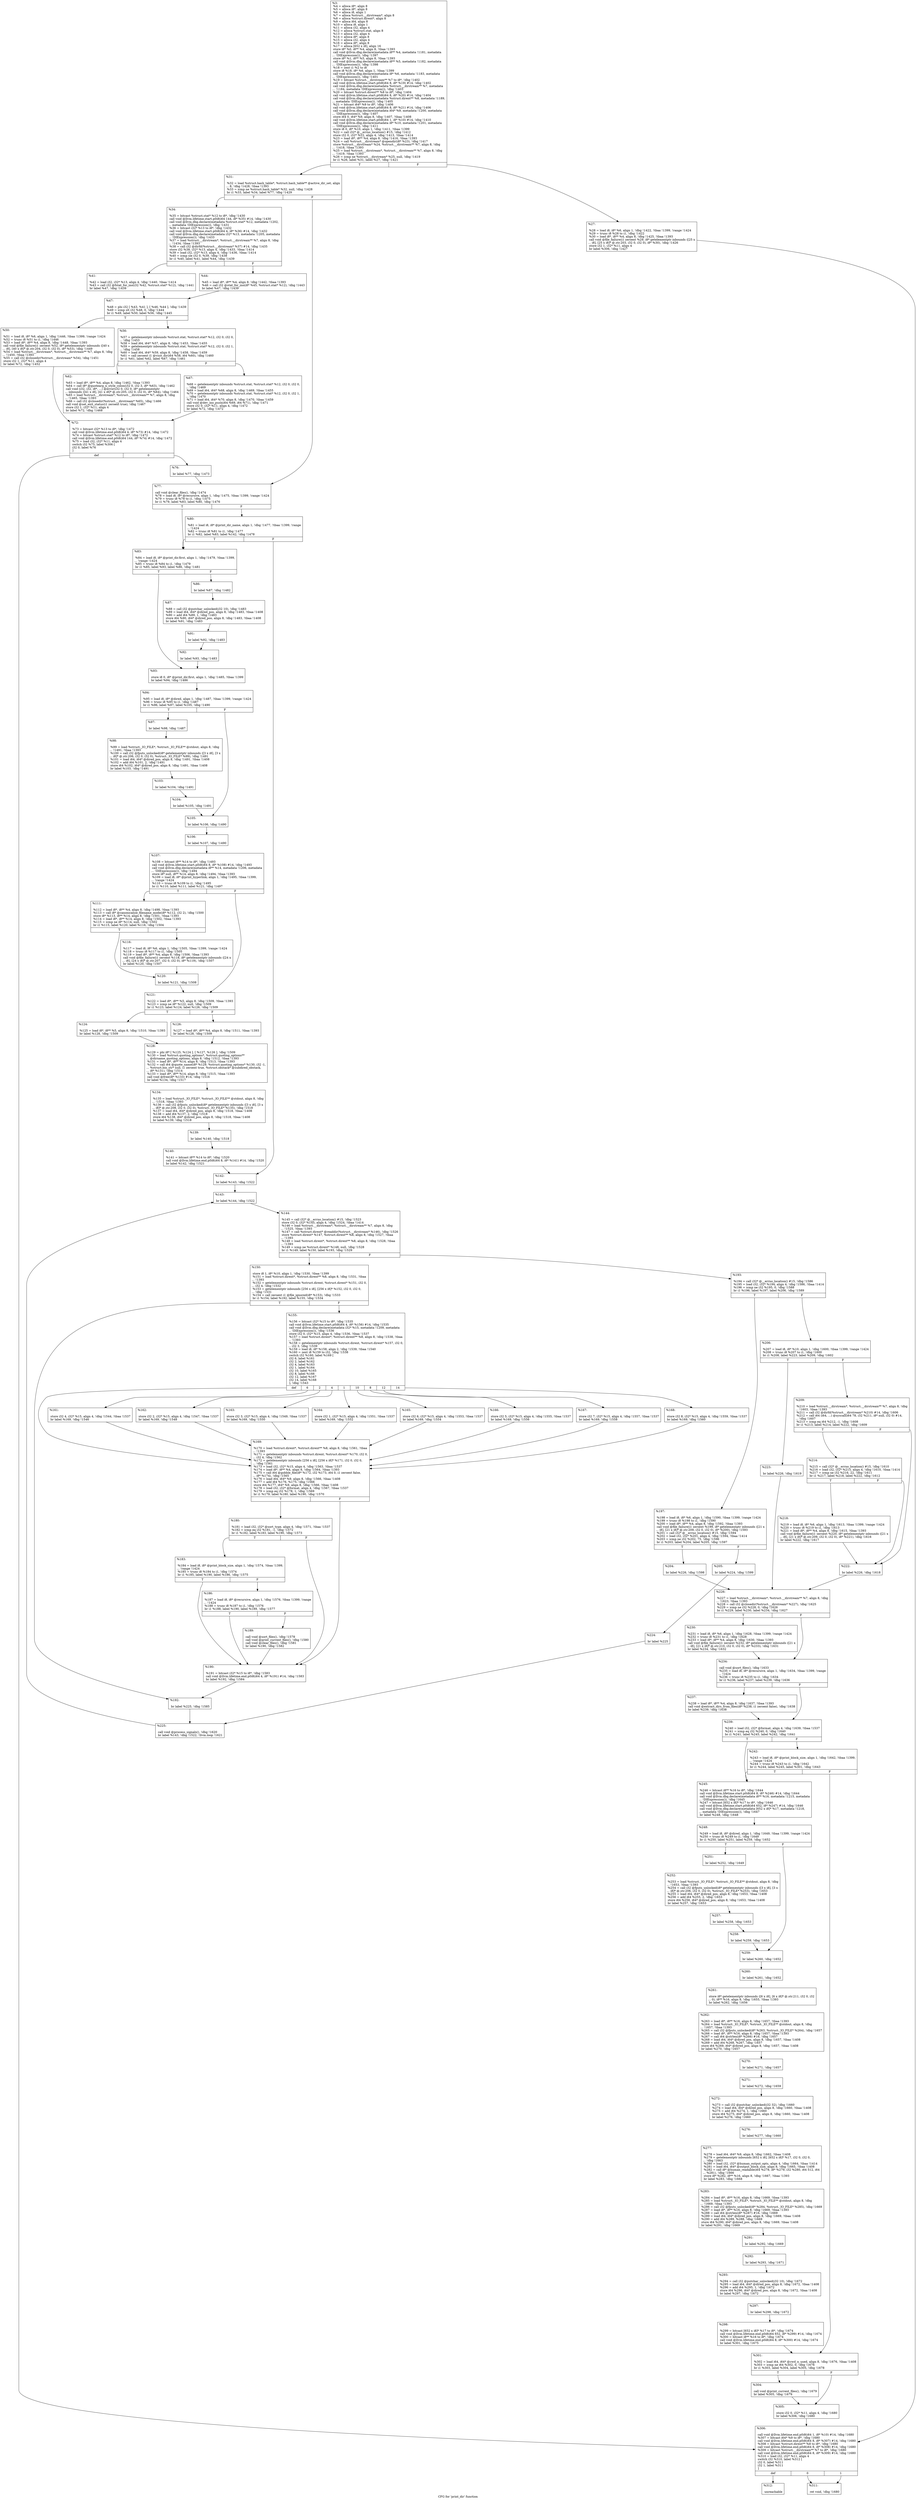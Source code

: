 digraph "CFG for 'print_dir' function" {
	label="CFG for 'print_dir' function";

	Node0x224ec60 [shape=record,label="{%3:\l  %4 = alloca i8*, align 8\l  %5 = alloca i8*, align 8\l  %6 = alloca i8, align 1\l  %7 = alloca %struct.__dirstream*, align 8\l  %8 = alloca %struct.dirent*, align 8\l  %9 = alloca i64, align 8\l  %10 = alloca i8, align 1\l  %11 = alloca i32, align 4\l  %12 = alloca %struct.stat, align 8\l  %13 = alloca i32, align 4\l  %14 = alloca i8*, align 8\l  %15 = alloca i32, align 4\l  %16 = alloca i8*, align 8\l  %17 = alloca [652 x i8], align 16\l  store i8* %0, i8** %4, align 8, !tbaa !1393\l  call void @llvm.dbg.declare(metadata i8** %4, metadata !1181, metadata\l... !DIExpression()), !dbg !1397\l  store i8* %1, i8** %5, align 8, !tbaa !1393\l  call void @llvm.dbg.declare(metadata i8** %5, metadata !1182, metadata\l... !DIExpression()), !dbg !1398\l  %18 = zext i1 %2 to i8\l  store i8 %18, i8* %6, align 1, !tbaa !1399\l  call void @llvm.dbg.declare(metadata i8* %6, metadata !1183, metadata\l... !DIExpression()), !dbg !1401\l  %19 = bitcast %struct.__dirstream** %7 to i8*, !dbg !1402\l  call void @llvm.lifetime.start.p0i8(i64 8, i8* %19) #14, !dbg !1402\l  call void @llvm.dbg.declare(metadata %struct.__dirstream** %7, metadata\l... !1184, metadata !DIExpression()), !dbg !1403\l  %20 = bitcast %struct.dirent** %8 to i8*, !dbg !1404\l  call void @llvm.lifetime.start.p0i8(i64 8, i8* %20) #14, !dbg !1404\l  call void @llvm.dbg.declare(metadata %struct.dirent** %8, metadata !1189,\l... metadata !DIExpression()), !dbg !1405\l  %21 = bitcast i64* %9 to i8*, !dbg !1406\l  call void @llvm.lifetime.start.p0i8(i64 8, i8* %21) #14, !dbg !1406\l  call void @llvm.dbg.declare(metadata i64* %9, metadata !1200, metadata\l... !DIExpression()), !dbg !1407\l  store i64 0, i64* %9, align 8, !dbg !1407, !tbaa !1408\l  call void @llvm.lifetime.start.p0i8(i64 1, i8* %10) #14, !dbg !1410\l  call void @llvm.dbg.declare(metadata i8* %10, metadata !1201, metadata\l... !DIExpression()), !dbg !1411\l  store i8 0, i8* %10, align 1, !dbg !1411, !tbaa !1399\l  %22 = call i32* @__errno_location() #15, !dbg !1412\l  store i32 0, i32* %22, align 4, !dbg !1413, !tbaa !1414\l  %23 = load i8*, i8** %4, align 8, !dbg !1416, !tbaa !1393\l  %24 = call %struct.__dirstream* @opendir(i8* %23), !dbg !1417\l  store %struct.__dirstream* %24, %struct.__dirstream** %7, align 8, !dbg\l... !1418, !tbaa !1393\l  %25 = load %struct.__dirstream*, %struct.__dirstream** %7, align 8, !dbg\l... !1419, !tbaa !1393\l  %26 = icmp ne %struct.__dirstream* %25, null, !dbg !1419\l  br i1 %26, label %31, label %27, !dbg !1421\l|{<s0>T|<s1>F}}"];
	Node0x224ec60:s0 -> Node0x224f8b0;
	Node0x224ec60:s1 -> Node0x224f860;
	Node0x224f860 [shape=record,label="{%27:\l\l  %28 = load i8, i8* %6, align 1, !dbg !1422, !tbaa !1399, !range !1424\l  %29 = trunc i8 %28 to i1, !dbg !1422\l  %30 = load i8*, i8** %4, align 8, !dbg !1425, !tbaa !1393\l  call void @file_failure(i1 zeroext %29, i8* getelementptr inbounds ([25 x\l... i8], [25 x i8]* @.str.203, i32 0, i32 0), i8* %30), !dbg !1426\l  store i32 1, i32* %11, align 4\l  br label %306, !dbg !1427\l}"];
	Node0x224f860 -> Node0x22517a0;
	Node0x224f8b0 [shape=record,label="{%31:\l\l  %32 = load %struct.hash_table*, %struct.hash_table** @active_dir_set, align\l... 8, !dbg !1428, !tbaa !1393\l  %33 = icmp ne %struct.hash_table* %32, null, !dbg !1428\l  br i1 %33, label %34, label %77, !dbg !1429\l|{<s0>T|<s1>F}}"];
	Node0x224f8b0:s0 -> Node0x224f900;
	Node0x224f8b0:s1 -> Node0x224fc20;
	Node0x224f900 [shape=record,label="{%34:\l\l  %35 = bitcast %struct.stat* %12 to i8*, !dbg !1430\l  call void @llvm.lifetime.start.p0i8(i64 144, i8* %35) #14, !dbg !1430\l  call void @llvm.dbg.declare(metadata %struct.stat* %12, metadata !1202,\l... metadata !DIExpression()), !dbg !1431\l  %36 = bitcast i32* %13 to i8*, !dbg !1432\l  call void @llvm.lifetime.start.p0i8(i64 4, i8* %36) #14, !dbg !1432\l  call void @llvm.dbg.declare(metadata i32* %13, metadata !1205, metadata\l... !DIExpression()), !dbg !1433\l  %37 = load %struct.__dirstream*, %struct.__dirstream** %7, align 8, !dbg\l... !1434, !tbaa !1393\l  %38 = call i32 @dirfd(%struct.__dirstream* %37) #14, !dbg !1435\l  store i32 %38, i32* %13, align 4, !dbg !1433, !tbaa !1414\l  %39 = load i32, i32* %13, align 4, !dbg !1436, !tbaa !1414\l  %40 = icmp sle i32 0, %39, !dbg !1438\l  br i1 %40, label %41, label %44, !dbg !1439\l|{<s0>T|<s1>F}}"];
	Node0x224f900:s0 -> Node0x224f950;
	Node0x224f900:s1 -> Node0x224f9a0;
	Node0x224f950 [shape=record,label="{%41:\l\l  %42 = load i32, i32* %13, align 4, !dbg !1440, !tbaa !1414\l  %43 = call i32 @fstat_for_ino(i32 %42, %struct.stat* %12), !dbg !1441\l  br label %47, !dbg !1439\l}"];
	Node0x224f950 -> Node0x224f9f0;
	Node0x224f9a0 [shape=record,label="{%44:\l\l  %45 = load i8*, i8** %4, align 8, !dbg !1442, !tbaa !1393\l  %46 = call i32 @stat_for_ino(i8* %45, %struct.stat* %12), !dbg !1443\l  br label %47, !dbg !1439\l}"];
	Node0x224f9a0 -> Node0x224f9f0;
	Node0x224f9f0 [shape=record,label="{%47:\l\l  %48 = phi i32 [ %43, %41 ], [ %46, %44 ], !dbg !1439\l  %49 = icmp slt i32 %48, 0, !dbg !1444\l  br i1 %49, label %50, label %56, !dbg !1445\l|{<s0>T|<s1>F}}"];
	Node0x224f9f0:s0 -> Node0x224fa40;
	Node0x224f9f0:s1 -> Node0x224fa90;
	Node0x224fa40 [shape=record,label="{%50:\l\l  %51 = load i8, i8* %6, align 1, !dbg !1446, !tbaa !1399, !range !1424\l  %52 = trunc i8 %51 to i1, !dbg !1446\l  %53 = load i8*, i8** %4, align 8, !dbg !1448, !tbaa !1393\l  call void @file_failure(i1 zeroext %52, i8* getelementptr inbounds ([40 x\l... i8], [40 x i8]* @.str.204, i32 0, i32 0), i8* %53), !dbg !1449\l  %54 = load %struct.__dirstream*, %struct.__dirstream** %7, align 8, !dbg\l... !1450, !tbaa !1393\l  %55 = call i32 @closedir(%struct.__dirstream* %54), !dbg !1451\l  store i32 1, i32* %11, align 4\l  br label %72, !dbg !1452\l}"];
	Node0x224fa40 -> Node0x224fb80;
	Node0x224fa90 [shape=record,label="{%56:\l\l  %57 = getelementptr inbounds %struct.stat, %struct.stat* %12, i32 0, i32 0,\l... !dbg !1453\l  %58 = load i64, i64* %57, align 8, !dbg !1453, !tbaa !1455\l  %59 = getelementptr inbounds %struct.stat, %struct.stat* %12, i32 0, i32 1,\l... !dbg !1458\l  %60 = load i64, i64* %59, align 8, !dbg !1458, !tbaa !1459\l  %61 = call zeroext i1 @visit_dir(i64 %58, i64 %60), !dbg !1460\l  br i1 %61, label %62, label %67, !dbg !1461\l|{<s0>T|<s1>F}}"];
	Node0x224fa90:s0 -> Node0x224fae0;
	Node0x224fa90:s1 -> Node0x224fb30;
	Node0x224fae0 [shape=record,label="{%62:\l\l  %63 = load i8*, i8** %4, align 8, !dbg !1462, !tbaa !1393\l  %64 = call i8* @quotearg_n_style_colon(i32 0, i32 3, i8* %63), !dbg !1462\l  call void (i32, i32, i8*, ...) @error(i32 0, i32 0, i8* getelementptr\l... inbounds ([41 x i8], [41 x i8]* @.str.205, i32 0, i32 0), i8* %64), !dbg !1464\l  %65 = load %struct.__dirstream*, %struct.__dirstream** %7, align 8, !dbg\l... !1465, !tbaa !1393\l  %66 = call i32 @closedir(%struct.__dirstream* %65), !dbg !1466\l  call void @set_exit_status(i1 zeroext true), !dbg !1467\l  store i32 1, i32* %11, align 4\l  br label %72, !dbg !1468\l}"];
	Node0x224fae0 -> Node0x224fb80;
	Node0x224fb30 [shape=record,label="{%67:\l\l  %68 = getelementptr inbounds %struct.stat, %struct.stat* %12, i32 0, i32 0,\l... !dbg !1469\l  %69 = load i64, i64* %68, align 8, !dbg !1469, !tbaa !1455\l  %70 = getelementptr inbounds %struct.stat, %struct.stat* %12, i32 0, i32 1,\l... !dbg !1470\l  %71 = load i64, i64* %70, align 8, !dbg !1470, !tbaa !1459\l  call void @dev_ino_push(i64 %69, i64 %71), !dbg !1471\l  store i32 0, i32* %11, align 4, !dbg !1472\l  br label %72, !dbg !1472\l}"];
	Node0x224fb30 -> Node0x224fb80;
	Node0x224fb80 [shape=record,label="{%72:\l\l  %73 = bitcast i32* %13 to i8*, !dbg !1472\l  call void @llvm.lifetime.end.p0i8(i64 4, i8* %73) #14, !dbg !1472\l  %74 = bitcast %struct.stat* %12 to i8*, !dbg !1472\l  call void @llvm.lifetime.end.p0i8(i64 144, i8* %74) #14, !dbg !1472\l  %75 = load i32, i32* %11, align 4\l  switch i32 %75, label %306 [\l    i32 0, label %76\l  ]\l|{<s0>def|<s1>0}}"];
	Node0x224fb80:s0 -> Node0x22517a0;
	Node0x224fb80:s1 -> Node0x224fbd0;
	Node0x224fbd0 [shape=record,label="{%76:\l\l  br label %77, !dbg !1473\l}"];
	Node0x224fbd0 -> Node0x224fc20;
	Node0x224fc20 [shape=record,label="{%77:\l\l  call void @clear_files(), !dbg !1474\l  %78 = load i8, i8* @recursive, align 1, !dbg !1475, !tbaa !1399, !range !1424\l  %79 = trunc i8 %78 to i1, !dbg !1475\l  br i1 %79, label %83, label %80, !dbg !1476\l|{<s0>T|<s1>F}}"];
	Node0x224fc20:s0 -> Node0x224fcc0;
	Node0x224fc20:s1 -> Node0x224fc70;
	Node0x224fc70 [shape=record,label="{%80:\l\l  %81 = load i8, i8* @print_dir_name, align 1, !dbg !1477, !tbaa !1399, !range\l... !1424\l  %82 = trunc i8 %81 to i1, !dbg !1477\l  br i1 %82, label %83, label %142, !dbg !1478\l|{<s0>T|<s1>F}}"];
	Node0x224fc70:s0 -> Node0x224fcc0;
	Node0x224fc70:s1 -> Node0x2250440;
	Node0x224fcc0 [shape=record,label="{%83:\l\l  %84 = load i8, i8* @print_dir.first, align 1, !dbg !1479, !tbaa !1399,\l... !range !1424\l  %85 = trunc i8 %84 to i1, !dbg !1479\l  br i1 %85, label %93, label %86, !dbg !1481\l|{<s0>T|<s1>F}}"];
	Node0x224fcc0:s0 -> Node0x224fe50;
	Node0x224fcc0:s1 -> Node0x224fd10;
	Node0x224fd10 [shape=record,label="{%86:\l\l  br label %87, !dbg !1482\l}"];
	Node0x224fd10 -> Node0x224fd60;
	Node0x224fd60 [shape=record,label="{%87:\l\l  %88 = call i32 @putchar_unlocked(i32 10), !dbg !1483\l  %89 = load i64, i64* @dired_pos, align 8, !dbg !1483, !tbaa !1408\l  %90 = add i64 %89, 1, !dbg !1483\l  store i64 %90, i64* @dired_pos, align 8, !dbg !1483, !tbaa !1408\l  br label %91, !dbg !1483\l}"];
	Node0x224fd60 -> Node0x224fdb0;
	Node0x224fdb0 [shape=record,label="{%91:\l\l  br label %92, !dbg !1483\l}"];
	Node0x224fdb0 -> Node0x224fe00;
	Node0x224fe00 [shape=record,label="{%92:\l\l  br label %93, !dbg !1483\l}"];
	Node0x224fe00 -> Node0x224fe50;
	Node0x224fe50 [shape=record,label="{%93:\l\l  store i8 0, i8* @print_dir.first, align 1, !dbg !1485, !tbaa !1399\l  br label %94, !dbg !1486\l}"];
	Node0x224fe50 -> Node0x224fea0;
	Node0x224fea0 [shape=record,label="{%94:\l\l  %95 = load i8, i8* @dired, align 1, !dbg !1487, !tbaa !1399, !range !1424\l  %96 = trunc i8 %95 to i1, !dbg !1487\l  br i1 %96, label %97, label %105, !dbg !1490\l|{<s0>T|<s1>F}}"];
	Node0x224fea0:s0 -> Node0x224fef0;
	Node0x224fea0:s1 -> Node0x2250030;
	Node0x224fef0 [shape=record,label="{%97:\l\l  br label %98, !dbg !1487\l}"];
	Node0x224fef0 -> Node0x224ff40;
	Node0x224ff40 [shape=record,label="{%98:\l\l  %99 = load %struct._IO_FILE*, %struct._IO_FILE** @stdout, align 8, !dbg\l... !1491, !tbaa !1393\l  %100 = call i32 @fputs_unlocked(i8* getelementptr inbounds ([3 x i8], [3 x\l... i8]* @.str.206, i32 0, i32 0), %struct._IO_FILE* %99), !dbg !1491\l  %101 = load i64, i64* @dired_pos, align 8, !dbg !1491, !tbaa !1408\l  %102 = add i64 %101, 2, !dbg !1491\l  store i64 %102, i64* @dired_pos, align 8, !dbg !1491, !tbaa !1408\l  br label %103, !dbg !1491\l}"];
	Node0x224ff40 -> Node0x224ff90;
	Node0x224ff90 [shape=record,label="{%103:\l\l  br label %104, !dbg !1491\l}"];
	Node0x224ff90 -> Node0x224ffe0;
	Node0x224ffe0 [shape=record,label="{%104:\l\l  br label %105, !dbg !1491\l}"];
	Node0x224ffe0 -> Node0x2250030;
	Node0x2250030 [shape=record,label="{%105:\l\l  br label %106, !dbg !1490\l}"];
	Node0x2250030 -> Node0x2250080;
	Node0x2250080 [shape=record,label="{%106:\l\l  br label %107, !dbg !1490\l}"];
	Node0x2250080 -> Node0x22500d0;
	Node0x22500d0 [shape=record,label="{%107:\l\l  %108 = bitcast i8** %14 to i8*, !dbg !1493\l  call void @llvm.lifetime.start.p0i8(i64 8, i8* %108) #14, !dbg !1493\l  call void @llvm.dbg.declare(metadata i8** %14, metadata !1206, metadata\l... !DIExpression()), !dbg !1494\l  store i8* null, i8** %14, align 8, !dbg !1494, !tbaa !1393\l  %109 = load i8, i8* @print_hyperlink, align 1, !dbg !1495, !tbaa !1399,\l... !range !1424\l  %110 = trunc i8 %109 to i1, !dbg !1495\l  br i1 %110, label %111, label %121, !dbg !1497\l|{<s0>T|<s1>F}}"];
	Node0x22500d0:s0 -> Node0x2250120;
	Node0x22500d0:s1 -> Node0x2250210;
	Node0x2250120 [shape=record,label="{%111:\l\l  %112 = load i8*, i8** %4, align 8, !dbg !1498, !tbaa !1393\l  %113 = call i8* @canonicalize_filename_mode(i8* %112, i32 2), !dbg !1500\l  store i8* %113, i8** %14, align 8, !dbg !1501, !tbaa !1393\l  %114 = load i8*, i8** %14, align 8, !dbg !1502, !tbaa !1393\l  %115 = icmp ne i8* %114, null, !dbg !1502\l  br i1 %115, label %120, label %116, !dbg !1504\l|{<s0>T|<s1>F}}"];
	Node0x2250120:s0 -> Node0x22501c0;
	Node0x2250120:s1 -> Node0x2250170;
	Node0x2250170 [shape=record,label="{%116:\l\l  %117 = load i8, i8* %6, align 1, !dbg !1505, !tbaa !1399, !range !1424\l  %118 = trunc i8 %117 to i1, !dbg !1505\l  %119 = load i8*, i8** %4, align 8, !dbg !1506, !tbaa !1393\l  call void @file_failure(i1 zeroext %118, i8* getelementptr inbounds ([24 x\l... i8], [24 x i8]* @.str.207, i32 0, i32 0), i8* %119), !dbg !1507\l  br label %120, !dbg !1507\l}"];
	Node0x2250170 -> Node0x22501c0;
	Node0x22501c0 [shape=record,label="{%120:\l\l  br label %121, !dbg !1508\l}"];
	Node0x22501c0 -> Node0x2250210;
	Node0x2250210 [shape=record,label="{%121:\l\l  %122 = load i8*, i8** %5, align 8, !dbg !1509, !tbaa !1393\l  %123 = icmp ne i8* %122, null, !dbg !1509\l  br i1 %123, label %124, label %126, !dbg !1509\l|{<s0>T|<s1>F}}"];
	Node0x2250210:s0 -> Node0x2250260;
	Node0x2250210:s1 -> Node0x22502b0;
	Node0x2250260 [shape=record,label="{%124:\l\l  %125 = load i8*, i8** %5, align 8, !dbg !1510, !tbaa !1393\l  br label %128, !dbg !1509\l}"];
	Node0x2250260 -> Node0x2250300;
	Node0x22502b0 [shape=record,label="{%126:\l\l  %127 = load i8*, i8** %4, align 8, !dbg !1511, !tbaa !1393\l  br label %128, !dbg !1509\l}"];
	Node0x22502b0 -> Node0x2250300;
	Node0x2250300 [shape=record,label="{%128:\l\l  %129 = phi i8* [ %125, %124 ], [ %127, %126 ], !dbg !1509\l  %130 = load %struct.quoting_options*, %struct.quoting_options**\l... @dirname_quoting_options, align 8, !dbg !1512, !tbaa !1393\l  %131 = load i8*, i8** %14, align 8, !dbg !1513, !tbaa !1393\l  %132 = call i64 @quote_name(i8* %129, %struct.quoting_options* %130, i32 -1,\l... %struct.bin_str* null, i1 zeroext true, %struct.obstack* @subdired_obstack,\l... i8* %131), !dbg !1514\l  %133 = load i8*, i8** %14, align 8, !dbg !1515, !tbaa !1393\l  call void @free(i8* %133) #14, !dbg !1516\l  br label %134, !dbg !1517\l}"];
	Node0x2250300 -> Node0x2250350;
	Node0x2250350 [shape=record,label="{%134:\l\l  %135 = load %struct._IO_FILE*, %struct._IO_FILE** @stdout, align 8, !dbg\l... !1518, !tbaa !1393\l  %136 = call i32 @fputs_unlocked(i8* getelementptr inbounds ([3 x i8], [3 x\l... i8]* @.str.208, i32 0, i32 0), %struct._IO_FILE* %135), !dbg !1518\l  %137 = load i64, i64* @dired_pos, align 8, !dbg !1518, !tbaa !1408\l  %138 = add i64 %137, 2, !dbg !1518\l  store i64 %138, i64* @dired_pos, align 8, !dbg !1518, !tbaa !1408\l  br label %139, !dbg !1518\l}"];
	Node0x2250350 -> Node0x22503a0;
	Node0x22503a0 [shape=record,label="{%139:\l\l  br label %140, !dbg !1518\l}"];
	Node0x22503a0 -> Node0x22503f0;
	Node0x22503f0 [shape=record,label="{%140:\l\l  %141 = bitcast i8** %14 to i8*, !dbg !1520\l  call void @llvm.lifetime.end.p0i8(i64 8, i8* %141) #14, !dbg !1520\l  br label %142, !dbg !1521\l}"];
	Node0x22503f0 -> Node0x2250440;
	Node0x2250440 [shape=record,label="{%142:\l\l  br label %143, !dbg !1522\l}"];
	Node0x2250440 -> Node0x2250490;
	Node0x2250490 [shape=record,label="{%143:\l\l  br label %144, !dbg !1522\l}"];
	Node0x2250490 -> Node0x22504e0;
	Node0x22504e0 [shape=record,label="{%144:\l\l  %145 = call i32* @__errno_location() #15, !dbg !1523\l  store i32 0, i32* %145, align 4, !dbg !1524, !tbaa !1414\l  %146 = load %struct.__dirstream*, %struct.__dirstream** %7, align 8, !dbg\l... !1525, !tbaa !1393\l  %147 = call %struct.dirent* @readdir(%struct.__dirstream* %146), !dbg !1526\l  store %struct.dirent* %147, %struct.dirent** %8, align 8, !dbg !1527, !tbaa\l... !1393\l  %148 = load %struct.dirent*, %struct.dirent** %8, align 8, !dbg !1528, !tbaa\l... !1393\l  %149 = icmp ne %struct.dirent* %148, null, !dbg !1528\l  br i1 %149, label %150, label %193, !dbg !1529\l|{<s0>T|<s1>F}}"];
	Node0x22504e0:s0 -> Node0x2250530;
	Node0x22504e0:s1 -> Node0x2250a80;
	Node0x2250530 [shape=record,label="{%150:\l\l  store i8 1, i8* %10, align 1, !dbg !1530, !tbaa !1399\l  %151 = load %struct.dirent*, %struct.dirent** %8, align 8, !dbg !1531, !tbaa\l... !1393\l  %152 = getelementptr inbounds %struct.dirent, %struct.dirent* %151, i32 0,\l... i32 4, !dbg !1532\l  %153 = getelementptr inbounds [256 x i8], [256 x i8]* %152, i32 0, i32 0,\l... !dbg !1531\l  %154 = call zeroext i1 @file_ignored(i8* %153), !dbg !1533\l  br i1 %154, label %192, label %155, !dbg !1534\l|{<s0>T|<s1>F}}"];
	Node0x2250530:s0 -> Node0x2250a30;
	Node0x2250530:s1 -> Node0x2250580;
	Node0x2250580 [shape=record,label="{%155:\l\l  %156 = bitcast i32* %15 to i8*, !dbg !1535\l  call void @llvm.lifetime.start.p0i8(i64 4, i8* %156) #14, !dbg !1535\l  call void @llvm.dbg.declare(metadata i32* %15, metadata !1209, metadata\l... !DIExpression()), !dbg !1536\l  store i32 0, i32* %15, align 4, !dbg !1536, !tbaa !1537\l  %157 = load %struct.dirent*, %struct.dirent** %8, align 8, !dbg !1538, !tbaa\l... !1393\l  %158 = getelementptr inbounds %struct.dirent, %struct.dirent* %157, i32 0,\l... i32 3, !dbg !1539\l  %159 = load i8, i8* %158, align 2, !dbg !1539, !tbaa !1540\l  %160 = zext i8 %159 to i32, !dbg !1538\l  switch i32 %160, label %169 [\l    i32 6, label %161\l    i32 2, label %162\l    i32 4, label %163\l    i32 1, label %164\l    i32 10, label %165\l    i32 8, label %166\l    i32 12, label %167\l    i32 14, label %168\l  ], !dbg !1543\l|{<s0>def|<s1>6|<s2>2|<s3>4|<s4>1|<s5>10|<s6>8|<s7>12|<s8>14}}"];
	Node0x2250580:s0 -> Node0x2250850;
	Node0x2250580:s1 -> Node0x22505d0;
	Node0x2250580:s2 -> Node0x2250620;
	Node0x2250580:s3 -> Node0x2250670;
	Node0x2250580:s4 -> Node0x22506c0;
	Node0x2250580:s5 -> Node0x2250710;
	Node0x2250580:s6 -> Node0x2250760;
	Node0x2250580:s7 -> Node0x22507b0;
	Node0x2250580:s8 -> Node0x2250800;
	Node0x22505d0 [shape=record,label="{%161:\l\l  store i32 4, i32* %15, align 4, !dbg !1544, !tbaa !1537\l  br label %169, !dbg !1546\l}"];
	Node0x22505d0 -> Node0x2250850;
	Node0x2250620 [shape=record,label="{%162:\l\l  store i32 2, i32* %15, align 4, !dbg !1547, !tbaa !1537\l  br label %169, !dbg !1548\l}"];
	Node0x2250620 -> Node0x2250850;
	Node0x2250670 [shape=record,label="{%163:\l\l  store i32 3, i32* %15, align 4, !dbg !1549, !tbaa !1537\l  br label %169, !dbg !1550\l}"];
	Node0x2250670 -> Node0x2250850;
	Node0x22506c0 [shape=record,label="{%164:\l\l  store i32 1, i32* %15, align 4, !dbg !1551, !tbaa !1537\l  br label %169, !dbg !1552\l}"];
	Node0x22506c0 -> Node0x2250850;
	Node0x2250710 [shape=record,label="{%165:\l\l  store i32 6, i32* %15, align 4, !dbg !1553, !tbaa !1537\l  br label %169, !dbg !1554\l}"];
	Node0x2250710 -> Node0x2250850;
	Node0x2250760 [shape=record,label="{%166:\l\l  store i32 5, i32* %15, align 4, !dbg !1555, !tbaa !1537\l  br label %169, !dbg !1556\l}"];
	Node0x2250760 -> Node0x2250850;
	Node0x22507b0 [shape=record,label="{%167:\l\l  store i32 7, i32* %15, align 4, !dbg !1557, !tbaa !1537\l  br label %169, !dbg !1558\l}"];
	Node0x22507b0 -> Node0x2250850;
	Node0x2250800 [shape=record,label="{%168:\l\l  store i32 8, i32* %15, align 4, !dbg !1559, !tbaa !1537\l  br label %169, !dbg !1560\l}"];
	Node0x2250800 -> Node0x2250850;
	Node0x2250850 [shape=record,label="{%169:\l\l  %170 = load %struct.dirent*, %struct.dirent** %8, align 8, !dbg !1561, !tbaa\l... !1393\l  %171 = getelementptr inbounds %struct.dirent, %struct.dirent* %170, i32 0,\l... i32 4, !dbg !1562\l  %172 = getelementptr inbounds [256 x i8], [256 x i8]* %171, i32 0, i32 0,\l... !dbg !1561\l  %173 = load i32, i32* %15, align 4, !dbg !1563, !tbaa !1537\l  %174 = load i8*, i8** %4, align 8, !dbg !1564, !tbaa !1393\l  %175 = call i64 @gobble_file(i8* %172, i32 %173, i64 0, i1 zeroext false,\l... i8* %174), !dbg !1565\l  %176 = load i64, i64* %9, align 8, !dbg !1566, !tbaa !1408\l  %177 = add i64 %176, %175, !dbg !1566\l  store i64 %177, i64* %9, align 8, !dbg !1566, !tbaa !1408\l  %178 = load i32, i32* @format, align 4, !dbg !1567, !tbaa !1537\l  %179 = icmp eq i32 %178, 1, !dbg !1569\l  br i1 %179, label %180, label %190, !dbg !1570\l|{<s0>T|<s1>F}}"];
	Node0x2250850:s0 -> Node0x22508a0;
	Node0x2250850:s1 -> Node0x22509e0;
	Node0x22508a0 [shape=record,label="{%180:\l\l  %181 = load i32, i32* @sort_type, align 4, !dbg !1571, !tbaa !1537\l  %182 = icmp eq i32 %181, -1, !dbg !1572\l  br i1 %182, label %183, label %190, !dbg !1573\l|{<s0>T|<s1>F}}"];
	Node0x22508a0:s0 -> Node0x22508f0;
	Node0x22508a0:s1 -> Node0x22509e0;
	Node0x22508f0 [shape=record,label="{%183:\l\l  %184 = load i8, i8* @print_block_size, align 1, !dbg !1574, !tbaa !1399,\l... !range !1424\l  %185 = trunc i8 %184 to i1, !dbg !1574\l  br i1 %185, label %190, label %186, !dbg !1575\l|{<s0>T|<s1>F}}"];
	Node0x22508f0:s0 -> Node0x22509e0;
	Node0x22508f0:s1 -> Node0x2250940;
	Node0x2250940 [shape=record,label="{%186:\l\l  %187 = load i8, i8* @recursive, align 1, !dbg !1576, !tbaa !1399, !range\l... !1424\l  %188 = trunc i8 %187 to i1, !dbg !1576\l  br i1 %188, label %190, label %189, !dbg !1577\l|{<s0>T|<s1>F}}"];
	Node0x2250940:s0 -> Node0x22509e0;
	Node0x2250940:s1 -> Node0x2250990;
	Node0x2250990 [shape=record,label="{%189:\l\l  call void @sort_files(), !dbg !1578\l  call void @print_current_files(), !dbg !1580\l  call void @clear_files(), !dbg !1581\l  br label %190, !dbg !1582\l}"];
	Node0x2250990 -> Node0x22509e0;
	Node0x22509e0 [shape=record,label="{%190:\l\l  %191 = bitcast i32* %15 to i8*, !dbg !1583\l  call void @llvm.lifetime.end.p0i8(i64 4, i8* %191) #14, !dbg !1583\l  br label %192, !dbg !1584\l}"];
	Node0x22509e0 -> Node0x2250a30;
	Node0x2250a30 [shape=record,label="{%192:\l\l  br label %225, !dbg !1585\l}"];
	Node0x2250a30 -> Node0x2250df0;
	Node0x2250a80 [shape=record,label="{%193:\l\l  %194 = call i32* @__errno_location() #15, !dbg !1586\l  %195 = load i32, i32* %194, align 4, !dbg !1586, !tbaa !1414\l  %196 = icmp ne i32 %195, 0, !dbg !1588\l  br i1 %196, label %197, label %206, !dbg !1589\l|{<s0>T|<s1>F}}"];
	Node0x2250a80:s0 -> Node0x2250ad0;
	Node0x2250a80:s1 -> Node0x2250bc0;
	Node0x2250ad0 [shape=record,label="{%197:\l\l  %198 = load i8, i8* %6, align 1, !dbg !1590, !tbaa !1399, !range !1424\l  %199 = trunc i8 %198 to i1, !dbg !1590\l  %200 = load i8*, i8** %4, align 8, !dbg !1592, !tbaa !1393\l  call void @file_failure(i1 zeroext %199, i8* getelementptr inbounds ([21 x\l... i8], [21 x i8]* @.str.209, i32 0, i32 0), i8* %200), !dbg !1593\l  %201 = call i32* @__errno_location() #15, !dbg !1594\l  %202 = load i32, i32* %201, align 4, !dbg !1594, !tbaa !1414\l  %203 = icmp ne i32 %202, 75, !dbg !1596\l  br i1 %203, label %204, label %205, !dbg !1597\l|{<s0>T|<s1>F}}"];
	Node0x2250ad0:s0 -> Node0x2250b20;
	Node0x2250ad0:s1 -> Node0x2250b70;
	Node0x2250b20 [shape=record,label="{%204:\l\l  br label %226, !dbg !1598\l}"];
	Node0x2250b20 -> Node0x2250e40;
	Node0x2250b70 [shape=record,label="{%205:\l\l  br label %224, !dbg !1599\l}"];
	Node0x2250b70 -> Node0x2250da0;
	Node0x2250bc0 [shape=record,label="{%206:\l\l  %207 = load i8, i8* %10, align 1, !dbg !1600, !tbaa !1399, !range !1424\l  %208 = trunc i8 %207 to i1, !dbg !1600\l  br i1 %208, label %223, label %209, !dbg !1602\l|{<s0>T|<s1>F}}"];
	Node0x2250bc0:s0 -> Node0x2250d50;
	Node0x2250bc0:s1 -> Node0x2250c10;
	Node0x2250c10 [shape=record,label="{%209:\l\l  %210 = load %struct.__dirstream*, %struct.__dirstream** %7, align 8, !dbg\l... !1603, !tbaa !1393\l  %211 = call i32 @dirfd(%struct.__dirstream* %210) #14, !dbg !1606\l  %212 = call i64 (i64, ...) @syscall(i64 78, i32 %211, i8* null, i32 0) #14,\l... !dbg !1607\l  %213 = icmp eq i64 %212, -1, !dbg !1608\l  br i1 %213, label %214, label %222, !dbg !1609\l|{<s0>T|<s1>F}}"];
	Node0x2250c10:s0 -> Node0x2250c60;
	Node0x2250c10:s1 -> Node0x2250d00;
	Node0x2250c60 [shape=record,label="{%214:\l\l  %215 = call i32* @__errno_location() #15, !dbg !1610\l  %216 = load i32, i32* %215, align 4, !dbg !1610, !tbaa !1414\l  %217 = icmp ne i32 %216, 22, !dbg !1611\l  br i1 %217, label %218, label %222, !dbg !1612\l|{<s0>T|<s1>F}}"];
	Node0x2250c60:s0 -> Node0x2250cb0;
	Node0x2250c60:s1 -> Node0x2250d00;
	Node0x2250cb0 [shape=record,label="{%218:\l\l  %219 = load i8, i8* %6, align 1, !dbg !1613, !tbaa !1399, !range !1424\l  %220 = trunc i8 %219 to i1, !dbg !1613\l  %221 = load i8*, i8** %4, align 8, !dbg !1615, !tbaa !1393\l  call void @file_failure(i1 zeroext %220, i8* getelementptr inbounds ([21 x\l... i8], [21 x i8]* @.str.209, i32 0, i32 0), i8* %221), !dbg !1616\l  br label %222, !dbg !1617\l}"];
	Node0x2250cb0 -> Node0x2250d00;
	Node0x2250d00 [shape=record,label="{%222:\l\l  br label %226, !dbg !1618\l}"];
	Node0x2250d00 -> Node0x2250e40;
	Node0x2250d50 [shape=record,label="{%223:\l\l  br label %226, !dbg !1619\l}"];
	Node0x2250d50 -> Node0x2250e40;
	Node0x2250da0 [shape=record,label="{%224:\l\l  br label %225\l}"];
	Node0x2250da0 -> Node0x2250df0;
	Node0x2250df0 [shape=record,label="{%225:\l\l  call void @process_signals(), !dbg !1620\l  br label %143, !dbg !1522, !llvm.loop !1621\l}"];
	Node0x2250df0 -> Node0x2250490;
	Node0x2250e40 [shape=record,label="{%226:\l\l  %227 = load %struct.__dirstream*, %struct.__dirstream** %7, align 8, !dbg\l... !1623, !tbaa !1393\l  %228 = call i32 @closedir(%struct.__dirstream* %227), !dbg !1625\l  %229 = icmp ne i32 %228, 0, !dbg !1626\l  br i1 %229, label %230, label %234, !dbg !1627\l|{<s0>T|<s1>F}}"];
	Node0x2250e40:s0 -> Node0x2250e90;
	Node0x2250e40:s1 -> Node0x2250ee0;
	Node0x2250e90 [shape=record,label="{%230:\l\l  %231 = load i8, i8* %6, align 1, !dbg !1628, !tbaa !1399, !range !1424\l  %232 = trunc i8 %231 to i1, !dbg !1628\l  %233 = load i8*, i8** %4, align 8, !dbg !1630, !tbaa !1393\l  call void @file_failure(i1 zeroext %232, i8* getelementptr inbounds ([21 x\l... i8], [21 x i8]* @.str.210, i32 0, i32 0), i8* %233), !dbg !1631\l  br label %234, !dbg !1632\l}"];
	Node0x2250e90 -> Node0x2250ee0;
	Node0x2250ee0 [shape=record,label="{%234:\l\l  call void @sort_files(), !dbg !1633\l  %235 = load i8, i8* @recursive, align 1, !dbg !1634, !tbaa !1399, !range\l... !1424\l  %236 = trunc i8 %235 to i1, !dbg !1634\l  br i1 %236, label %237, label %239, !dbg !1636\l|{<s0>T|<s1>F}}"];
	Node0x2250ee0:s0 -> Node0x2250f30;
	Node0x2250ee0:s1 -> Node0x2250f80;
	Node0x2250f30 [shape=record,label="{%237:\l\l  %238 = load i8*, i8** %4, align 8, !dbg !1637, !tbaa !1393\l  call void @extract_dirs_from_files(i8* %238, i1 zeroext false), !dbg !1638\l  br label %239, !dbg !1638\l}"];
	Node0x2250f30 -> Node0x2250f80;
	Node0x2250f80 [shape=record,label="{%239:\l\l  %240 = load i32, i32* @format, align 4, !dbg !1639, !tbaa !1537\l  %241 = icmp eq i32 %240, 0, !dbg !1640\l  br i1 %241, label %245, label %242, !dbg !1641\l|{<s0>T|<s1>F}}"];
	Node0x2250f80:s0 -> Node0x2251020;
	Node0x2250f80:s1 -> Node0x2250fd0;
	Node0x2250fd0 [shape=record,label="{%242:\l\l  %243 = load i8, i8* @print_block_size, align 1, !dbg !1642, !tbaa !1399,\l... !range !1424\l  %244 = trunc i8 %243 to i1, !dbg !1642\l  br i1 %244, label %245, label %301, !dbg !1643\l|{<s0>T|<s1>F}}"];
	Node0x2250fd0:s0 -> Node0x2251020;
	Node0x2250fd0:s1 -> Node0x22516b0;
	Node0x2251020 [shape=record,label="{%245:\l\l  %246 = bitcast i8** %16 to i8*, !dbg !1644\l  call void @llvm.lifetime.start.p0i8(i64 8, i8* %246) #14, !dbg !1644\l  call void @llvm.dbg.declare(metadata i8** %16, metadata !1215, metadata\l... !DIExpression()), !dbg !1645\l  %247 = bitcast [652 x i8]* %17 to i8*, !dbg !1646\l  call void @llvm.lifetime.start.p0i8(i64 652, i8* %247) #14, !dbg !1646\l  call void @llvm.dbg.declare(metadata [652 x i8]* %17, metadata !1218,\l... metadata !DIExpression()), !dbg !1647\l  br label %248, !dbg !1648\l}"];
	Node0x2251020 -> Node0x2251070;
	Node0x2251070 [shape=record,label="{%248:\l\l  %249 = load i8, i8* @dired, align 1, !dbg !1649, !tbaa !1399, !range !1424\l  %250 = trunc i8 %249 to i1, !dbg !1649\l  br i1 %250, label %251, label %259, !dbg !1652\l|{<s0>T|<s1>F}}"];
	Node0x2251070:s0 -> Node0x22510c0;
	Node0x2251070:s1 -> Node0x2251200;
	Node0x22510c0 [shape=record,label="{%251:\l\l  br label %252, !dbg !1649\l}"];
	Node0x22510c0 -> Node0x2251110;
	Node0x2251110 [shape=record,label="{%252:\l\l  %253 = load %struct._IO_FILE*, %struct._IO_FILE** @stdout, align 8, !dbg\l... !1653, !tbaa !1393\l  %254 = call i32 @fputs_unlocked(i8* getelementptr inbounds ([3 x i8], [3 x\l... i8]* @.str.206, i32 0, i32 0), %struct._IO_FILE* %253), !dbg !1653\l  %255 = load i64, i64* @dired_pos, align 8, !dbg !1653, !tbaa !1408\l  %256 = add i64 %255, 2, !dbg !1653\l  store i64 %256, i64* @dired_pos, align 8, !dbg !1653, !tbaa !1408\l  br label %257, !dbg !1653\l}"];
	Node0x2251110 -> Node0x2251160;
	Node0x2251160 [shape=record,label="{%257:\l\l  br label %258, !dbg !1653\l}"];
	Node0x2251160 -> Node0x22511b0;
	Node0x22511b0 [shape=record,label="{%258:\l\l  br label %259, !dbg !1653\l}"];
	Node0x22511b0 -> Node0x2251200;
	Node0x2251200 [shape=record,label="{%259:\l\l  br label %260, !dbg !1652\l}"];
	Node0x2251200 -> Node0x2251250;
	Node0x2251250 [shape=record,label="{%260:\l\l  br label %261, !dbg !1652\l}"];
	Node0x2251250 -> Node0x22512a0;
	Node0x22512a0 [shape=record,label="{%261:\l\l  store i8* getelementptr inbounds ([6 x i8], [6 x i8]* @.str.211, i32 0, i32\l... 0), i8** %16, align 8, !dbg !1655, !tbaa !1393\l  br label %262, !dbg !1656\l}"];
	Node0x22512a0 -> Node0x22512f0;
	Node0x22512f0 [shape=record,label="{%262:\l\l  %263 = load i8*, i8** %16, align 8, !dbg !1657, !tbaa !1393\l  %264 = load %struct._IO_FILE*, %struct._IO_FILE** @stdout, align 8, !dbg\l... !1657, !tbaa !1393\l  %265 = call i32 @fputs_unlocked(i8* %263, %struct._IO_FILE* %264), !dbg !1657\l  %266 = load i8*, i8** %16, align 8, !dbg !1657, !tbaa !1393\l  %267 = call i64 @strlen(i8* %266) #16, !dbg !1657\l  %268 = load i64, i64* @dired_pos, align 8, !dbg !1657, !tbaa !1408\l  %269 = add i64 %268, %267, !dbg !1657\l  store i64 %269, i64* @dired_pos, align 8, !dbg !1657, !tbaa !1408\l  br label %270, !dbg !1657\l}"];
	Node0x22512f0 -> Node0x2251340;
	Node0x2251340 [shape=record,label="{%270:\l\l  br label %271, !dbg !1657\l}"];
	Node0x2251340 -> Node0x2251390;
	Node0x2251390 [shape=record,label="{%271:\l\l  br label %272, !dbg !1659\l}"];
	Node0x2251390 -> Node0x22513e0;
	Node0x22513e0 [shape=record,label="{%272:\l\l  %273 = call i32 @putchar_unlocked(i32 32), !dbg !1660\l  %274 = load i64, i64* @dired_pos, align 8, !dbg !1660, !tbaa !1408\l  %275 = add i64 %274, 1, !dbg !1660\l  store i64 %275, i64* @dired_pos, align 8, !dbg !1660, !tbaa !1408\l  br label %276, !dbg !1660\l}"];
	Node0x22513e0 -> Node0x2251430;
	Node0x2251430 [shape=record,label="{%276:\l\l  br label %277, !dbg !1660\l}"];
	Node0x2251430 -> Node0x2251480;
	Node0x2251480 [shape=record,label="{%277:\l\l  %278 = load i64, i64* %9, align 8, !dbg !1662, !tbaa !1408\l  %279 = getelementptr inbounds [652 x i8], [652 x i8]* %17, i32 0, i32 0,\l... !dbg !1663\l  %280 = load i32, i32* @human_output_opts, align 4, !dbg !1664, !tbaa !1414\l  %281 = load i64, i64* @output_block_size, align 8, !dbg !1665, !tbaa !1408\l  %282 = call i8* @human_readable(i64 %278, i8* %279, i32 %280, i64 512, i64\l... %281), !dbg !1666\l  store i8* %282, i8** %16, align 8, !dbg !1667, !tbaa !1393\l  br label %283, !dbg !1668\l}"];
	Node0x2251480 -> Node0x22514d0;
	Node0x22514d0 [shape=record,label="{%283:\l\l  %284 = load i8*, i8** %16, align 8, !dbg !1669, !tbaa !1393\l  %285 = load %struct._IO_FILE*, %struct._IO_FILE** @stdout, align 8, !dbg\l... !1669, !tbaa !1393\l  %286 = call i32 @fputs_unlocked(i8* %284, %struct._IO_FILE* %285), !dbg !1669\l  %287 = load i8*, i8** %16, align 8, !dbg !1669, !tbaa !1393\l  %288 = call i64 @strlen(i8* %287) #16, !dbg !1669\l  %289 = load i64, i64* @dired_pos, align 8, !dbg !1669, !tbaa !1408\l  %290 = add i64 %289, %288, !dbg !1669\l  store i64 %290, i64* @dired_pos, align 8, !dbg !1669, !tbaa !1408\l  br label %291, !dbg !1669\l}"];
	Node0x22514d0 -> Node0x2251520;
	Node0x2251520 [shape=record,label="{%291:\l\l  br label %292, !dbg !1669\l}"];
	Node0x2251520 -> Node0x2251570;
	Node0x2251570 [shape=record,label="{%292:\l\l  br label %293, !dbg !1671\l}"];
	Node0x2251570 -> Node0x22515c0;
	Node0x22515c0 [shape=record,label="{%293:\l\l  %294 = call i32 @putchar_unlocked(i32 10), !dbg !1672\l  %295 = load i64, i64* @dired_pos, align 8, !dbg !1672, !tbaa !1408\l  %296 = add i64 %295, 1, !dbg !1672\l  store i64 %296, i64* @dired_pos, align 8, !dbg !1672, !tbaa !1408\l  br label %297, !dbg !1672\l}"];
	Node0x22515c0 -> Node0x2251610;
	Node0x2251610 [shape=record,label="{%297:\l\l  br label %298, !dbg !1672\l}"];
	Node0x2251610 -> Node0x2251660;
	Node0x2251660 [shape=record,label="{%298:\l\l  %299 = bitcast [652 x i8]* %17 to i8*, !dbg !1674\l  call void @llvm.lifetime.end.p0i8(i64 652, i8* %299) #14, !dbg !1674\l  %300 = bitcast i8** %16 to i8*, !dbg !1674\l  call void @llvm.lifetime.end.p0i8(i64 8, i8* %300) #14, !dbg !1674\l  br label %301, !dbg !1675\l}"];
	Node0x2251660 -> Node0x22516b0;
	Node0x22516b0 [shape=record,label="{%301:\l\l  %302 = load i64, i64* @cwd_n_used, align 8, !dbg !1676, !tbaa !1408\l  %303 = icmp ne i64 %302, 0, !dbg !1676\l  br i1 %303, label %304, label %305, !dbg !1678\l|{<s0>T|<s1>F}}"];
	Node0x22516b0:s0 -> Node0x2251700;
	Node0x22516b0:s1 -> Node0x2251750;
	Node0x2251700 [shape=record,label="{%304:\l\l  call void @print_current_files(), !dbg !1679\l  br label %305, !dbg !1679\l}"];
	Node0x2251700 -> Node0x2251750;
	Node0x2251750 [shape=record,label="{%305:\l\l  store i32 0, i32* %11, align 4, !dbg !1680\l  br label %306, !dbg !1680\l}"];
	Node0x2251750 -> Node0x22517a0;
	Node0x22517a0 [shape=record,label="{%306:\l\l  call void @llvm.lifetime.end.p0i8(i64 1, i8* %10) #14, !dbg !1680\l  %307 = bitcast i64* %9 to i8*, !dbg !1680\l  call void @llvm.lifetime.end.p0i8(i64 8, i8* %307) #14, !dbg !1680\l  %308 = bitcast %struct.dirent** %8 to i8*, !dbg !1680\l  call void @llvm.lifetime.end.p0i8(i64 8, i8* %308) #14, !dbg !1680\l  %309 = bitcast %struct.__dirstream** %7 to i8*, !dbg !1680\l  call void @llvm.lifetime.end.p0i8(i64 8, i8* %309) #14, !dbg !1680\l  %310 = load i32, i32* %11, align 4\l  switch i32 %310, label %312 [\l    i32 0, label %311\l    i32 1, label %311\l  ]\l|{<s0>def|<s1>0|<s2>1}}"];
	Node0x22517a0:s0 -> Node0x2251840;
	Node0x22517a0:s1 -> Node0x22517f0;
	Node0x22517a0:s2 -> Node0x22517f0;
	Node0x22517f0 [shape=record,label="{%311:\l\l  ret void, !dbg !1680\l}"];
	Node0x2251840 [shape=record,label="{%312:\l\l  unreachable\l}"];
}
